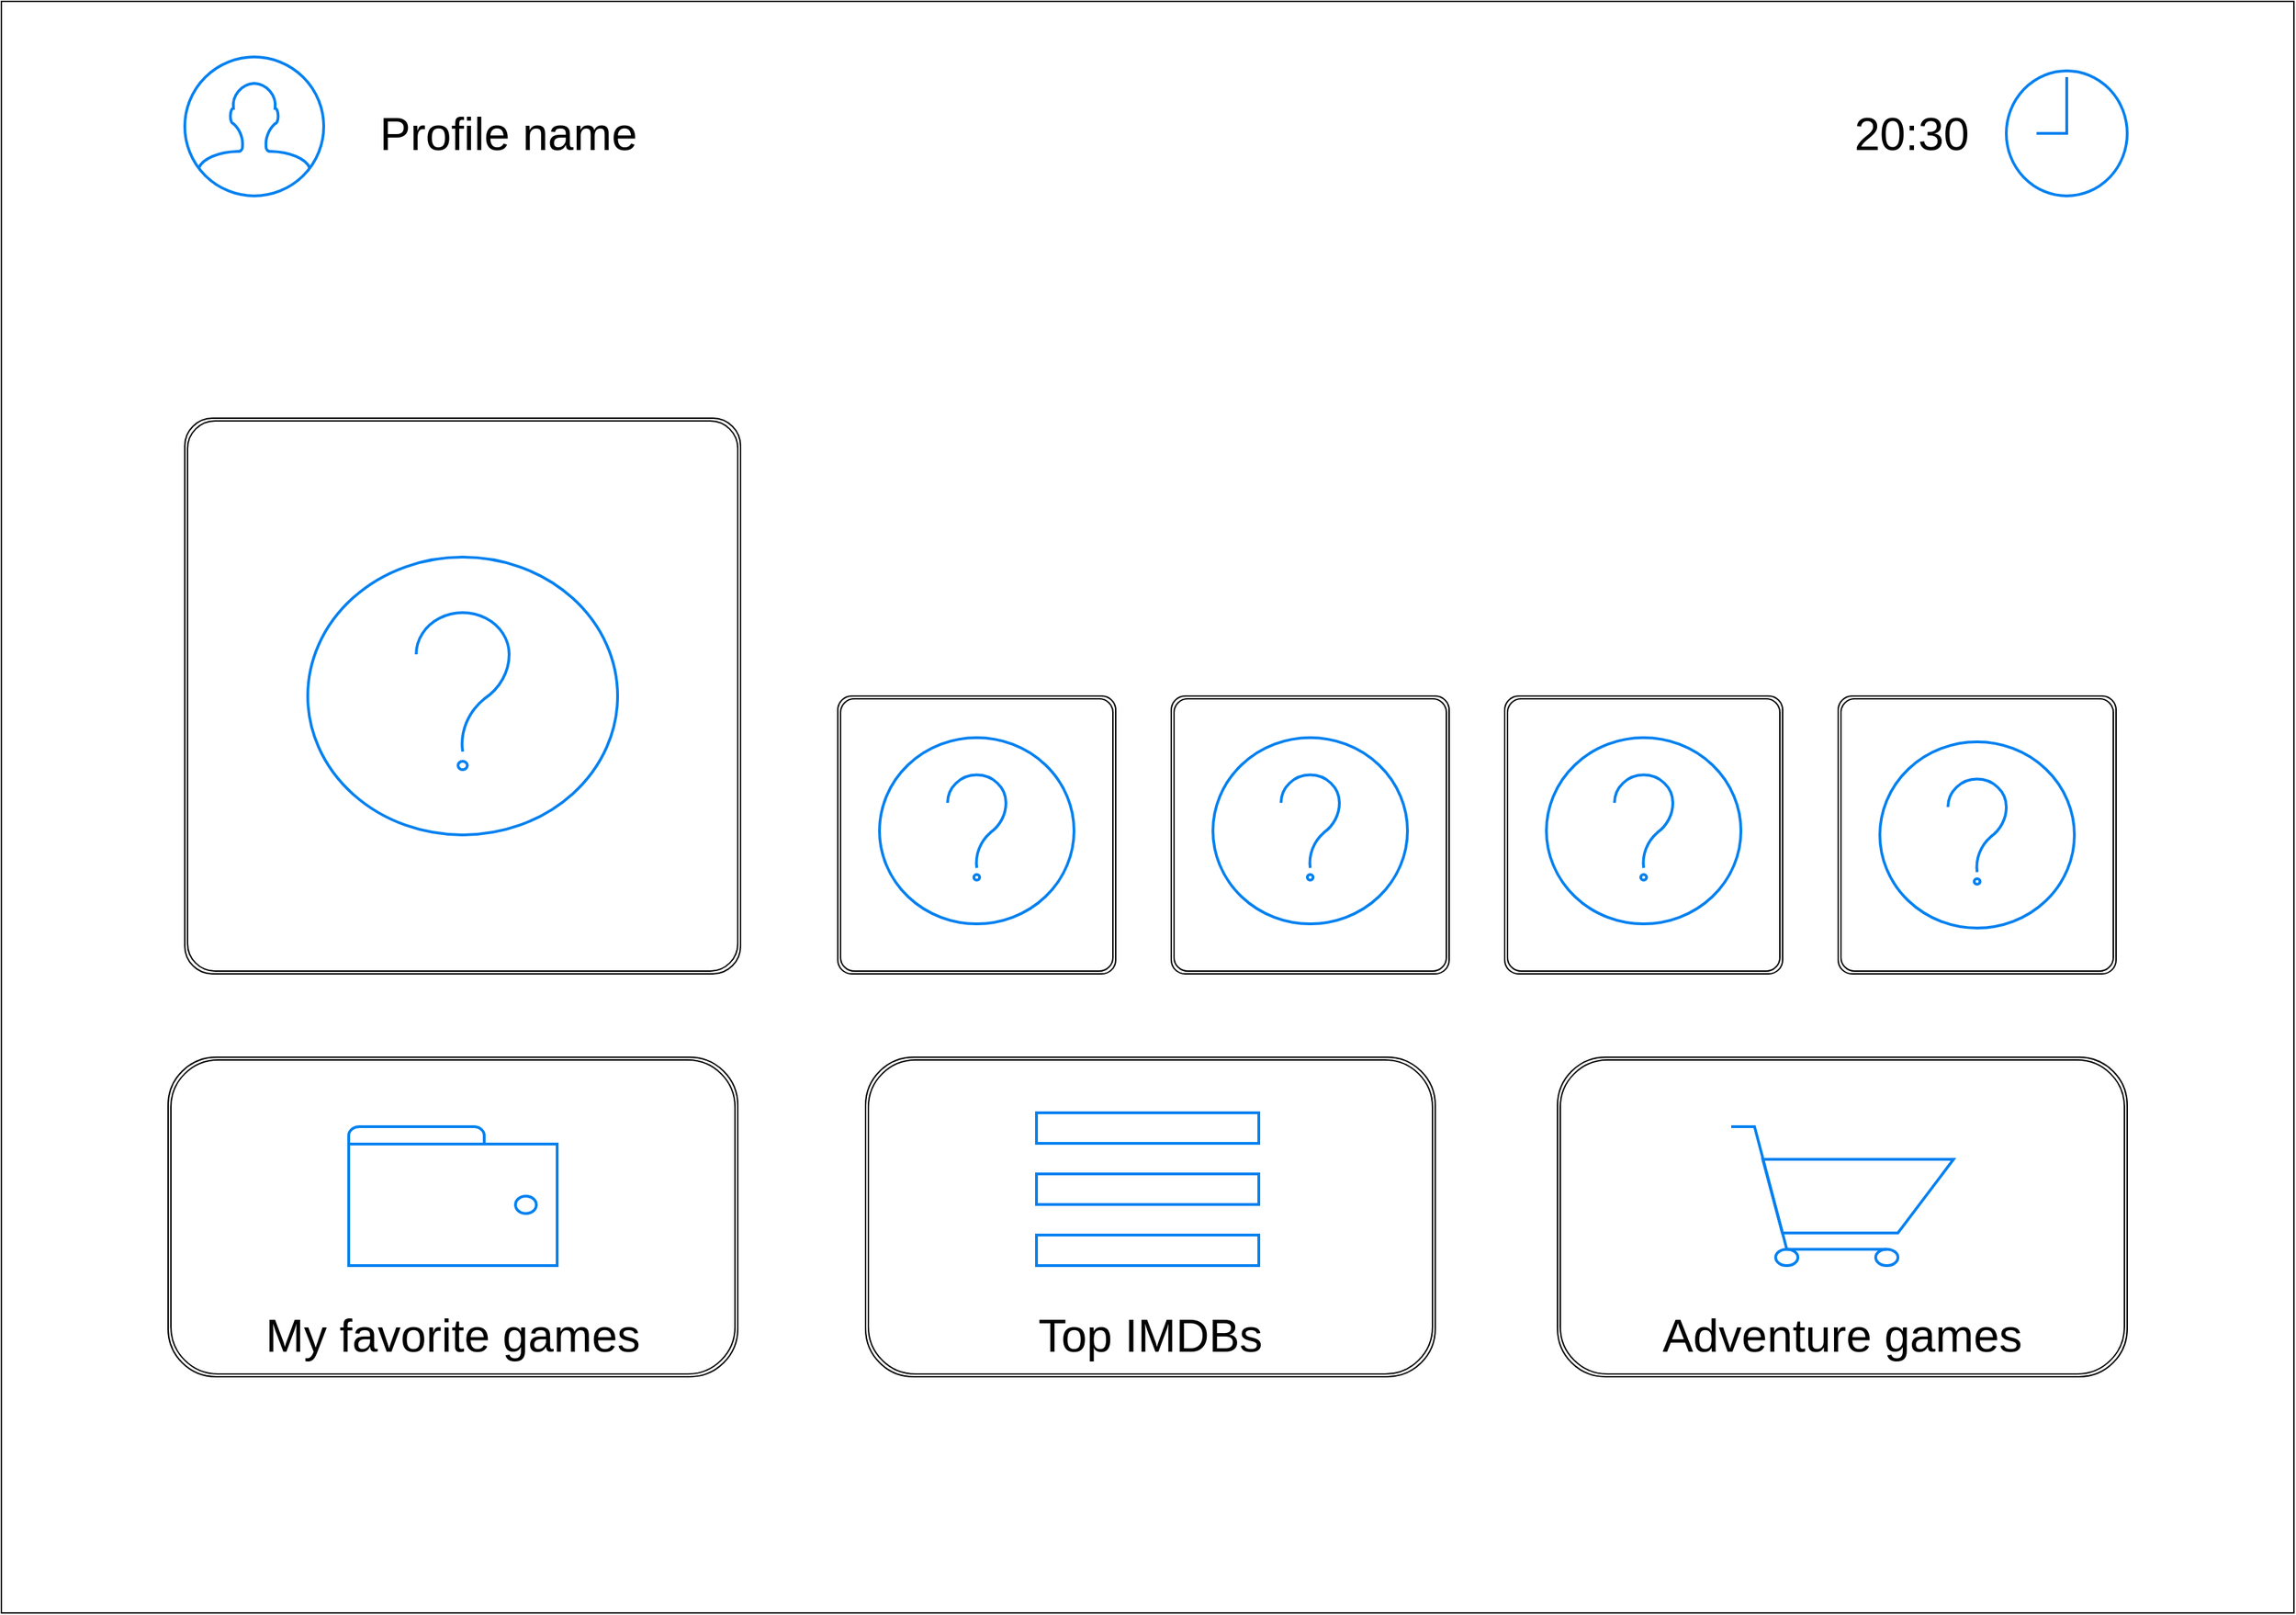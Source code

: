 <mxfile>
    <diagram id="HUwNnoaG2R6duInsOZYm" name="Page-1">
        <mxGraphModel dx="3896" dy="1700" grid="1" gridSize="10" guides="1" tooltips="1" connect="1" arrows="1" fold="1" page="1" pageScale="1" pageWidth="1654" pageHeight="1169" math="0" shadow="0">
            <root>
                <mxCell id="0"/>
                <mxCell id="1" parent="0"/>
                <mxCell id="3" value="" style="rounded=0;whiteSpace=wrap;html=1;" parent="1" vertex="1">
                    <mxGeometry width="1650" height="1160" as="geometry"/>
                </mxCell>
                <mxCell id="6" value="" style="shape=ext;double=1;rounded=1;whiteSpace=wrap;html=1;arcSize=5;" parent="1" vertex="1">
                    <mxGeometry x="132" y="300" width="400" height="400" as="geometry"/>
                </mxCell>
                <mxCell id="7" value="" style="shape=ext;double=1;rounded=1;whiteSpace=wrap;html=1;arcSize=5;" parent="1" vertex="1">
                    <mxGeometry x="602" y="500" width="200" height="200" as="geometry"/>
                </mxCell>
                <mxCell id="10" value="" style="shape=ext;double=1;rounded=1;whiteSpace=wrap;html=1;arcSize=5;" parent="1" vertex="1">
                    <mxGeometry x="842" y="500" width="200" height="200" as="geometry"/>
                </mxCell>
                <mxCell id="11" value="" style="shape=ext;double=1;rounded=1;whiteSpace=wrap;html=1;arcSize=5;" parent="1" vertex="1">
                    <mxGeometry x="1082" y="500" width="200" height="200" as="geometry"/>
                </mxCell>
                <mxCell id="12" value="" style="shape=ext;double=1;rounded=1;whiteSpace=wrap;html=1;arcSize=5;" parent="1" vertex="1">
                    <mxGeometry x="1322" y="500" width="200" height="200" as="geometry"/>
                </mxCell>
                <mxCell id="15" value="" style="shape=ext;double=1;rounded=1;whiteSpace=wrap;html=1;" parent="1" vertex="1">
                    <mxGeometry x="120" y="760" width="410" height="230" as="geometry"/>
                </mxCell>
                <mxCell id="16" value="" style="shape=ext;double=1;rounded=1;whiteSpace=wrap;html=1;" parent="1" vertex="1">
                    <mxGeometry x="622" y="760" width="410" height="230" as="geometry"/>
                </mxCell>
                <mxCell id="17" value="" style="shape=ext;double=1;rounded=1;whiteSpace=wrap;html=1;" parent="1" vertex="1">
                    <mxGeometry x="1120" y="760" width="410" height="230" as="geometry"/>
                </mxCell>
                <mxCell id="20" value="" style="html=1;verticalLabelPosition=bottom;align=center;labelBackgroundColor=#ffffff;verticalAlign=top;strokeWidth=2;strokeColor=#0080F0;shadow=0;dashed=0;shape=mxgraph.ios7.icons.clock;" parent="1" vertex="1">
                    <mxGeometry x="1443" y="50" width="87" height="90" as="geometry"/>
                </mxCell>
                <mxCell id="21" value="" style="html=1;verticalLabelPosition=bottom;align=center;labelBackgroundColor=#ffffff;verticalAlign=top;strokeWidth=2;strokeColor=#0080F0;shadow=0;dashed=0;shape=mxgraph.ios7.icons.user;" parent="1" vertex="1">
                    <mxGeometry x="132" y="40" width="100" height="100" as="geometry"/>
                </mxCell>
                <mxCell id="22" value="Profile name" style="text;html=1;strokeColor=none;fillColor=none;align=center;verticalAlign=middle;whiteSpace=wrap;rounded=0;fontSize=33;" parent="1" vertex="1">
                    <mxGeometry x="240" y="80" width="250" height="30" as="geometry"/>
                </mxCell>
                <mxCell id="23" value="20:30" style="text;html=1;strokeColor=none;fillColor=none;align=center;verticalAlign=middle;whiteSpace=wrap;rounded=0;fontSize=33;" parent="1" vertex="1">
                    <mxGeometry x="1250" y="80" width="250" height="30" as="geometry"/>
                </mxCell>
                <mxCell id="24" value="My favorite games" style="text;html=1;strokeColor=none;fillColor=none;align=center;verticalAlign=middle;whiteSpace=wrap;rounded=0;fontSize=33;" parent="1" vertex="1">
                    <mxGeometry x="140" y="930" width="370" height="60" as="geometry"/>
                </mxCell>
                <mxCell id="25" value="Top IMDBs" style="text;html=1;strokeColor=none;fillColor=none;align=center;verticalAlign=middle;whiteSpace=wrap;rounded=0;fontSize=33;" parent="1" vertex="1">
                    <mxGeometry x="642" y="930" width="370" height="60" as="geometry"/>
                </mxCell>
                <mxCell id="26" value="Adventure games" style="text;html=1;strokeColor=none;fillColor=none;align=center;verticalAlign=middle;whiteSpace=wrap;rounded=0;fontSize=33;" parent="1" vertex="1">
                    <mxGeometry x="1140" y="930" width="370" height="60" as="geometry"/>
                </mxCell>
                <mxCell id="27" value="" style="html=1;verticalLabelPosition=bottom;align=center;labelBackgroundColor=#ffffff;verticalAlign=top;strokeWidth=2;strokeColor=#0080F0;shadow=0;dashed=0;shape=mxgraph.ios7.icons.wallet;fontSize=33;" parent="1" vertex="1">
                    <mxGeometry x="250" y="810" width="150" height="100" as="geometry"/>
                </mxCell>
                <mxCell id="30" value="" style="html=1;verticalLabelPosition=bottom;align=center;labelBackgroundColor=#ffffff;verticalAlign=top;strokeWidth=2;strokeColor=#0080F0;shadow=0;dashed=0;shape=mxgraph.ios7.icons.shopping_cart;fontSize=33;" parent="1" vertex="1">
                    <mxGeometry x="1245" y="810" width="160" height="100" as="geometry"/>
                </mxCell>
                <mxCell id="31" value="" style="html=1;verticalLabelPosition=bottom;align=center;labelBackgroundColor=#ffffff;verticalAlign=top;strokeWidth=2;strokeColor=#0080F0;shadow=0;dashed=0;shape=mxgraph.ios7.icons.help;fontSize=33;" parent="1" vertex="1">
                    <mxGeometry x="220.5" y="400" width="223" height="200" as="geometry"/>
                </mxCell>
                <mxCell id="32" value="" style="html=1;verticalLabelPosition=bottom;align=center;labelBackgroundColor=#ffffff;verticalAlign=top;strokeWidth=2;strokeColor=#0080F0;shadow=0;dashed=0;shape=mxgraph.ios7.icons.help;fontSize=33;" parent="1" vertex="1">
                    <mxGeometry x="632" y="530" width="140" height="134" as="geometry"/>
                </mxCell>
                <mxCell id="33" value="" style="html=1;verticalLabelPosition=bottom;align=center;labelBackgroundColor=#ffffff;verticalAlign=top;strokeWidth=2;strokeColor=#0080F0;shadow=0;dashed=0;shape=mxgraph.ios7.icons.help;fontSize=33;" parent="1" vertex="1">
                    <mxGeometry x="872" y="530" width="140" height="134" as="geometry"/>
                </mxCell>
                <mxCell id="34" value="" style="html=1;verticalLabelPosition=bottom;align=center;labelBackgroundColor=#ffffff;verticalAlign=top;strokeWidth=2;strokeColor=#0080F0;shadow=0;dashed=0;shape=mxgraph.ios7.icons.help;fontSize=33;" parent="1" vertex="1">
                    <mxGeometry x="1112" y="530" width="140" height="134" as="geometry"/>
                </mxCell>
                <mxCell id="35" value="" style="html=1;verticalLabelPosition=bottom;align=center;labelBackgroundColor=#ffffff;verticalAlign=top;strokeWidth=2;strokeColor=#0080F0;shadow=0;dashed=0;shape=mxgraph.ios7.icons.help;fontSize=33;" parent="1" vertex="1">
                    <mxGeometry x="1352" y="533" width="140" height="134" as="geometry"/>
                </mxCell>
                <mxCell id="37" value="" style="html=1;verticalLabelPosition=bottom;align=center;labelBackgroundColor=#ffffff;verticalAlign=top;strokeWidth=2;strokeColor=#0080F0;shadow=0;dashed=0;shape=mxgraph.ios7.icons.options;pointerEvents=1;fontSize=33;" parent="1" vertex="1">
                    <mxGeometry x="745" y="800" width="160" height="110" as="geometry"/>
                </mxCell>
            </root>
        </mxGraphModel>
    </diagram>
</mxfile>